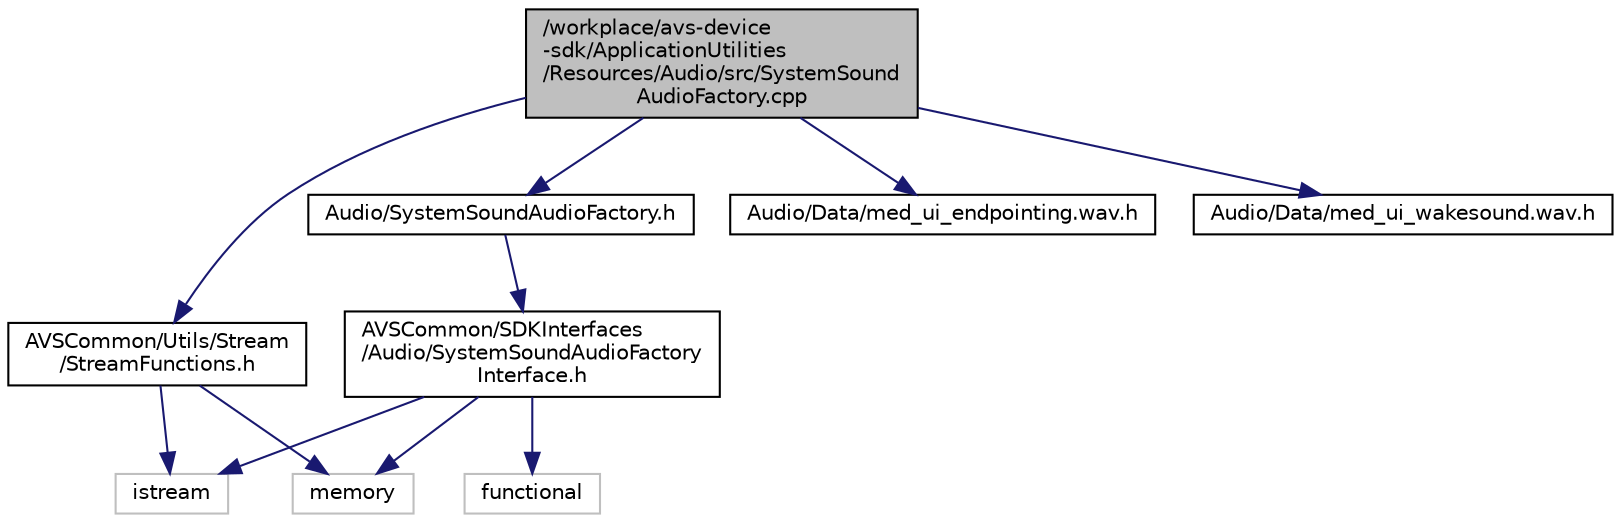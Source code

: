 digraph "/workplace/avs-device-sdk/ApplicationUtilities/Resources/Audio/src/SystemSoundAudioFactory.cpp"
{
  edge [fontname="Helvetica",fontsize="10",labelfontname="Helvetica",labelfontsize="10"];
  node [fontname="Helvetica",fontsize="10",shape=record];
  Node0 [label="/workplace/avs-device\l-sdk/ApplicationUtilities\l/Resources/Audio/src/SystemSound\lAudioFactory.cpp",height=0.2,width=0.4,color="black", fillcolor="grey75", style="filled", fontcolor="black"];
  Node0 -> Node1 [color="midnightblue",fontsize="10",style="solid",fontname="Helvetica"];
  Node1 [label="AVSCommon/Utils/Stream\l/StreamFunctions.h",height=0.2,width=0.4,color="black", fillcolor="white", style="filled",URL="$_stream_functions_8h.html"];
  Node1 -> Node2 [color="midnightblue",fontsize="10",style="solid",fontname="Helvetica"];
  Node2 [label="memory",height=0.2,width=0.4,color="grey75", fillcolor="white", style="filled"];
  Node1 -> Node3 [color="midnightblue",fontsize="10",style="solid",fontname="Helvetica"];
  Node3 [label="istream",height=0.2,width=0.4,color="grey75", fillcolor="white", style="filled"];
  Node0 -> Node4 [color="midnightblue",fontsize="10",style="solid",fontname="Helvetica"];
  Node4 [label="Audio/Data/med_ui_endpointing.wav.h",height=0.2,width=0.4,color="black", fillcolor="white", style="filled",URL="$med__ui__endpointing_8wav_8h.html"];
  Node0 -> Node5 [color="midnightblue",fontsize="10",style="solid",fontname="Helvetica"];
  Node5 [label="Audio/Data/med_ui_wakesound.wav.h",height=0.2,width=0.4,color="black", fillcolor="white", style="filled",URL="$med__ui__wakesound_8wav_8h.html"];
  Node0 -> Node6 [color="midnightblue",fontsize="10",style="solid",fontname="Helvetica"];
  Node6 [label="Audio/SystemSoundAudioFactory.h",height=0.2,width=0.4,color="black", fillcolor="white", style="filled",URL="$_system_sound_audio_factory_8h.html"];
  Node6 -> Node7 [color="midnightblue",fontsize="10",style="solid",fontname="Helvetica"];
  Node7 [label="AVSCommon/SDKInterfaces\l/Audio/SystemSoundAudioFactory\lInterface.h",height=0.2,width=0.4,color="black", fillcolor="white", style="filled",URL="$_system_sound_audio_factory_interface_8h.html"];
  Node7 -> Node8 [color="midnightblue",fontsize="10",style="solid",fontname="Helvetica"];
  Node8 [label="functional",height=0.2,width=0.4,color="grey75", fillcolor="white", style="filled"];
  Node7 -> Node3 [color="midnightblue",fontsize="10",style="solid",fontname="Helvetica"];
  Node7 -> Node2 [color="midnightblue",fontsize="10",style="solid",fontname="Helvetica"];
}
